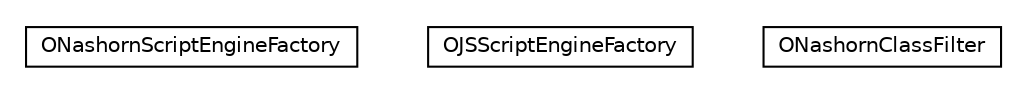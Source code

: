 #!/usr/local/bin/dot
#
# Class diagram 
# Generated by UMLGraph version R5_6-24-gf6e263 (http://www.umlgraph.org/)
#

digraph G {
	edge [fontname="Helvetica",fontsize=10,labelfontname="Helvetica",labelfontsize=10];
	node [fontname="Helvetica",fontsize=10,shape=plaintext];
	nodesep=0.25;
	ranksep=0.5;
	// com.orientechnologies.orient.core.command.script.js.ONashornScriptEngineFactory
	c160191 [label=<<table title="com.orientechnologies.orient.core.command.script.js.ONashornScriptEngineFactory" border="0" cellborder="1" cellspacing="0" cellpadding="2" port="p" href="./ONashornScriptEngineFactory.html">
		<tr><td><table border="0" cellspacing="0" cellpadding="1">
<tr><td align="center" balign="center"> ONashornScriptEngineFactory </td></tr>
		</table></td></tr>
		</table>>, URL="./ONashornScriptEngineFactory.html", fontname="Helvetica", fontcolor="black", fontsize=10.0];
	// com.orientechnologies.orient.core.command.script.js.OJSScriptEngineFactory
	c160192 [label=<<table title="com.orientechnologies.orient.core.command.script.js.OJSScriptEngineFactory" border="0" cellborder="1" cellspacing="0" cellpadding="2" port="p" href="./OJSScriptEngineFactory.html">
		<tr><td><table border="0" cellspacing="0" cellpadding="1">
<tr><td align="center" balign="center"> OJSScriptEngineFactory </td></tr>
		</table></td></tr>
		</table>>, URL="./OJSScriptEngineFactory.html", fontname="Helvetica", fontcolor="black", fontsize=10.0];
	// com.orientechnologies.orient.core.command.script.js.ONashornClassFilter
	c160193 [label=<<table title="com.orientechnologies.orient.core.command.script.js.ONashornClassFilter" border="0" cellborder="1" cellspacing="0" cellpadding="2" port="p" href="./ONashornClassFilter.html">
		<tr><td><table border="0" cellspacing="0" cellpadding="1">
<tr><td align="center" balign="center"> ONashornClassFilter </td></tr>
		</table></td></tr>
		</table>>, URL="./ONashornClassFilter.html", fontname="Helvetica", fontcolor="black", fontsize=10.0];
}

